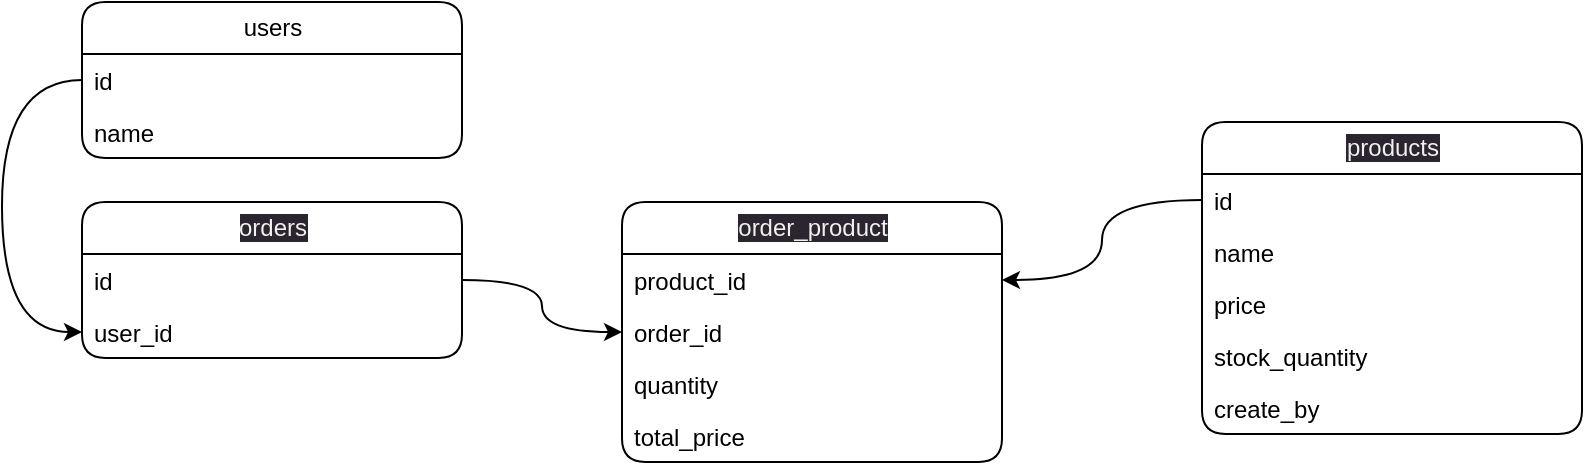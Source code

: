 <mxfile>
    <diagram id="RlqZZmToOBhX6w7O5jn2" name="Page-5">
        <mxGraphModel dx="1359" dy="779" grid="1" gridSize="10" guides="1" tooltips="1" connect="1" arrows="1" fold="1" page="1" pageScale="1" pageWidth="850" pageHeight="1100" math="0" shadow="0">
            <root>
                <mxCell id="0"/>
                <mxCell id="1" parent="0"/>
                <mxCell id="jWEpcsdSjUP2oTyx2wL8-1" value="users" style="swimlane;fontStyle=0;childLayout=stackLayout;horizontal=1;startSize=26;fillColor=none;horizontalStack=0;resizeParent=1;resizeParentMax=0;resizeLast=0;collapsible=1;marginBottom=0;html=1;rounded=1;" parent="1" vertex="1">
                    <mxGeometry x="80" y="230" width="190" height="78" as="geometry"/>
                </mxCell>
                <mxCell id="jWEpcsdSjUP2oTyx2wL8-2" value="id" style="text;strokeColor=none;fillColor=none;align=left;verticalAlign=top;spacingLeft=4;spacingRight=4;overflow=hidden;rotatable=0;points=[[0,0.5],[1,0.5]];portConstraint=eastwest;whiteSpace=wrap;html=1;rounded=1;" parent="jWEpcsdSjUP2oTyx2wL8-1" vertex="1">
                    <mxGeometry y="26" width="190" height="26" as="geometry"/>
                </mxCell>
                <mxCell id="jWEpcsdSjUP2oTyx2wL8-3" value="name" style="text;strokeColor=none;fillColor=none;align=left;verticalAlign=top;spacingLeft=4;spacingRight=4;overflow=hidden;rotatable=0;points=[[0,0.5],[1,0.5]];portConstraint=eastwest;whiteSpace=wrap;html=1;rounded=1;" parent="jWEpcsdSjUP2oTyx2wL8-1" vertex="1">
                    <mxGeometry y="52" width="190" height="26" as="geometry"/>
                </mxCell>
                <mxCell id="jWEpcsdSjUP2oTyx2wL8-11" value="&lt;span style=&quot;color: rgb(240, 240, 240); font-family: Helvetica; font-size: 12px; font-style: normal; font-variant-ligatures: normal; font-variant-caps: normal; font-weight: 400; letter-spacing: normal; orphans: 2; text-align: center; text-indent: 0px; text-transform: none; widows: 2; word-spacing: 0px; -webkit-text-stroke-width: 0px; background-color: rgb(42, 37, 47); text-decoration-thickness: initial; text-decoration-style: initial; text-decoration-color: initial; float: none; display: inline !important;&quot;&gt;products&lt;br&gt;&lt;/span&gt;" style="swimlane;fontStyle=0;childLayout=stackLayout;horizontal=1;startSize=26;fillColor=none;horizontalStack=0;resizeParent=1;resizeParentMax=0;resizeLast=0;collapsible=1;marginBottom=0;html=1;rounded=1;" parent="1" vertex="1">
                    <mxGeometry x="640" y="290" width="190" height="156" as="geometry"/>
                </mxCell>
                <mxCell id="jWEpcsdSjUP2oTyx2wL8-12" value="id" style="text;strokeColor=none;fillColor=none;align=left;verticalAlign=top;spacingLeft=4;spacingRight=4;overflow=hidden;rotatable=0;points=[[0,0.5],[1,0.5]];portConstraint=eastwest;whiteSpace=wrap;html=1;rounded=1;" parent="jWEpcsdSjUP2oTyx2wL8-11" vertex="1">
                    <mxGeometry y="26" width="190" height="26" as="geometry"/>
                </mxCell>
                <mxCell id="jWEpcsdSjUP2oTyx2wL8-13" value="name" style="text;strokeColor=none;fillColor=none;align=left;verticalAlign=top;spacingLeft=4;spacingRight=4;overflow=hidden;rotatable=0;points=[[0,0.5],[1,0.5]];portConstraint=eastwest;whiteSpace=wrap;html=1;rounded=1;" parent="jWEpcsdSjUP2oTyx2wL8-11" vertex="1">
                    <mxGeometry y="52" width="190" height="26" as="geometry"/>
                </mxCell>
                <mxCell id="QTCgsAZjb5wcz8v8bhwo-8" value="price" style="text;strokeColor=none;fillColor=none;align=left;verticalAlign=top;spacingLeft=4;spacingRight=4;overflow=hidden;rotatable=0;points=[[0,0.5],[1,0.5]];portConstraint=eastwest;whiteSpace=wrap;html=1;rounded=1;" parent="jWEpcsdSjUP2oTyx2wL8-11" vertex="1">
                    <mxGeometry y="78" width="190" height="26" as="geometry"/>
                </mxCell>
                <mxCell id="7" value="stock_quantity" style="text;strokeColor=none;fillColor=none;align=left;verticalAlign=top;spacingLeft=4;spacingRight=4;overflow=hidden;rotatable=0;points=[[0,0.5],[1,0.5]];portConstraint=eastwest;whiteSpace=wrap;html=1;rounded=1;" parent="jWEpcsdSjUP2oTyx2wL8-11" vertex="1">
                    <mxGeometry y="104" width="190" height="26" as="geometry"/>
                </mxCell>
                <mxCell id="9" value="create_by" style="text;strokeColor=none;fillColor=none;align=left;verticalAlign=top;spacingLeft=4;spacingRight=4;overflow=hidden;rotatable=0;points=[[0,0.5],[1,0.5]];portConstraint=eastwest;whiteSpace=wrap;html=1;rounded=1;" vertex="1" parent="jWEpcsdSjUP2oTyx2wL8-11">
                    <mxGeometry y="130" width="190" height="26" as="geometry"/>
                </mxCell>
                <mxCell id="QTCgsAZjb5wcz8v8bhwo-1" value="&lt;span style=&quot;color: rgb(240, 240, 240); font-family: Helvetica; font-size: 12px; font-style: normal; font-variant-ligatures: normal; font-variant-caps: normal; font-weight: 400; letter-spacing: normal; orphans: 2; text-align: center; text-indent: 0px; text-transform: none; widows: 2; word-spacing: 0px; -webkit-text-stroke-width: 0px; background-color: rgb(42, 37, 47); text-decoration-thickness: initial; text-decoration-style: initial; text-decoration-color: initial; float: none; display: inline !important;&quot;&gt;orders&lt;br&gt;&lt;/span&gt;" style="swimlane;fontStyle=0;childLayout=stackLayout;horizontal=1;startSize=26;fillColor=none;horizontalStack=0;resizeParent=1;resizeParentMax=0;resizeLast=0;collapsible=1;marginBottom=0;html=1;rounded=1;" parent="1" vertex="1">
                    <mxGeometry x="80" y="330" width="190" height="78" as="geometry"/>
                </mxCell>
                <mxCell id="QTCgsAZjb5wcz8v8bhwo-2" value="id" style="text;strokeColor=none;fillColor=none;align=left;verticalAlign=top;spacingLeft=4;spacingRight=4;overflow=hidden;rotatable=0;points=[[0,0.5],[1,0.5]];portConstraint=eastwest;whiteSpace=wrap;html=1;rounded=1;" parent="QTCgsAZjb5wcz8v8bhwo-1" vertex="1">
                    <mxGeometry y="26" width="190" height="26" as="geometry"/>
                </mxCell>
                <mxCell id="2" value="user_id" style="text;strokeColor=none;fillColor=none;align=left;verticalAlign=top;spacingLeft=4;spacingRight=4;overflow=hidden;rotatable=0;points=[[0,0.5],[1,0.5]];portConstraint=eastwest;whiteSpace=wrap;html=1;rounded=1;" parent="QTCgsAZjb5wcz8v8bhwo-1" vertex="1">
                    <mxGeometry y="52" width="190" height="26" as="geometry"/>
                </mxCell>
                <mxCell id="QTCgsAZjb5wcz8v8bhwo-4" value="&lt;span style=&quot;color: rgb(240, 240, 240); font-family: Helvetica; font-size: 12px; font-style: normal; font-variant-ligatures: normal; font-variant-caps: normal; font-weight: 400; letter-spacing: normal; orphans: 2; text-align: center; text-indent: 0px; text-transform: none; widows: 2; word-spacing: 0px; -webkit-text-stroke-width: 0px; background-color: rgb(42, 37, 47); text-decoration-thickness: initial; text-decoration-style: initial; text-decoration-color: initial; float: none; display: inline !important;&quot;&gt;order_product&lt;br&gt;&lt;/span&gt;" style="swimlane;fontStyle=0;childLayout=stackLayout;horizontal=1;startSize=26;fillColor=none;horizontalStack=0;resizeParent=1;resizeParentMax=0;resizeLast=0;collapsible=1;marginBottom=0;html=1;rounded=1;" parent="1" vertex="1">
                    <mxGeometry x="350" y="330" width="190" height="130" as="geometry"/>
                </mxCell>
                <mxCell id="QTCgsAZjb5wcz8v8bhwo-6" value="product_id" style="text;strokeColor=none;fillColor=none;align=left;verticalAlign=top;spacingLeft=4;spacingRight=4;overflow=hidden;rotatable=0;points=[[0,0.5],[1,0.5]];portConstraint=eastwest;whiteSpace=wrap;html=1;rounded=1;" parent="QTCgsAZjb5wcz8v8bhwo-4" vertex="1">
                    <mxGeometry y="26" width="190" height="26" as="geometry"/>
                </mxCell>
                <mxCell id="QTCgsAZjb5wcz8v8bhwo-5" value="order_id" style="text;strokeColor=none;fillColor=none;align=left;verticalAlign=top;spacingLeft=4;spacingRight=4;overflow=hidden;rotatable=0;points=[[0,0.5],[1,0.5]];portConstraint=eastwest;whiteSpace=wrap;html=1;rounded=1;" parent="QTCgsAZjb5wcz8v8bhwo-4" vertex="1">
                    <mxGeometry y="52" width="190" height="26" as="geometry"/>
                </mxCell>
                <mxCell id="10" value="quantity" style="text;strokeColor=none;fillColor=none;align=left;verticalAlign=top;spacingLeft=4;spacingRight=4;overflow=hidden;rotatable=0;points=[[0,0.5],[1,0.5]];portConstraint=eastwest;whiteSpace=wrap;html=1;rounded=1;" vertex="1" parent="QTCgsAZjb5wcz8v8bhwo-4">
                    <mxGeometry y="78" width="190" height="26" as="geometry"/>
                </mxCell>
                <mxCell id="8" value="total_price" style="text;strokeColor=none;fillColor=none;align=left;verticalAlign=top;spacingLeft=4;spacingRight=4;overflow=hidden;rotatable=0;points=[[0,0.5],[1,0.5]];portConstraint=eastwest;whiteSpace=wrap;html=1;rounded=1;" parent="QTCgsAZjb5wcz8v8bhwo-4" vertex="1">
                    <mxGeometry y="104" width="190" height="26" as="geometry"/>
                </mxCell>
                <mxCell id="QTCgsAZjb5wcz8v8bhwo-13" style="edgeStyle=orthogonalEdgeStyle;curved=1;html=1;" parent="1" source="jWEpcsdSjUP2oTyx2wL8-12" target="QTCgsAZjb5wcz8v8bhwo-6" edge="1">
                    <mxGeometry relative="1" as="geometry"/>
                </mxCell>
                <mxCell id="QTCgsAZjb5wcz8v8bhwo-14" style="edgeStyle=orthogonalEdgeStyle;curved=1;html=1;" parent="1" source="QTCgsAZjb5wcz8v8bhwo-2" target="QTCgsAZjb5wcz8v8bhwo-5" edge="1">
                    <mxGeometry relative="1" as="geometry"/>
                </mxCell>
                <mxCell id="6" style="edgeStyle=orthogonalEdgeStyle;curved=1;html=1;entryX=0;entryY=0.5;entryDx=0;entryDy=0;" parent="1" source="jWEpcsdSjUP2oTyx2wL8-2" target="2" edge="1">
                    <mxGeometry relative="1" as="geometry">
                        <Array as="points">
                            <mxPoint x="40" y="269"/>
                            <mxPoint x="40" y="395"/>
                        </Array>
                    </mxGeometry>
                </mxCell>
            </root>
        </mxGraphModel>
    </diagram>
</mxfile>